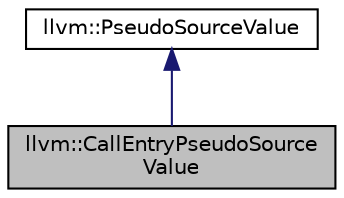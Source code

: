 digraph "llvm::CallEntryPseudoSourceValue"
{
 // LATEX_PDF_SIZE
  bgcolor="transparent";
  edge [fontname="Helvetica",fontsize="10",labelfontname="Helvetica",labelfontsize="10"];
  node [fontname="Helvetica",fontsize="10",shape=record];
  Node1 [label="llvm::CallEntryPseudoSource\lValue",height=0.2,width=0.4,color="black", fillcolor="grey75", style="filled", fontcolor="black",tooltip=" "];
  Node2 -> Node1 [dir="back",color="midnightblue",fontsize="10",style="solid",fontname="Helvetica"];
  Node2 [label="llvm::PseudoSourceValue",height=0.2,width=0.4,color="black",URL="$classllvm_1_1PseudoSourceValue.html",tooltip="Special value supplied for machine level alias analysis."];
}
